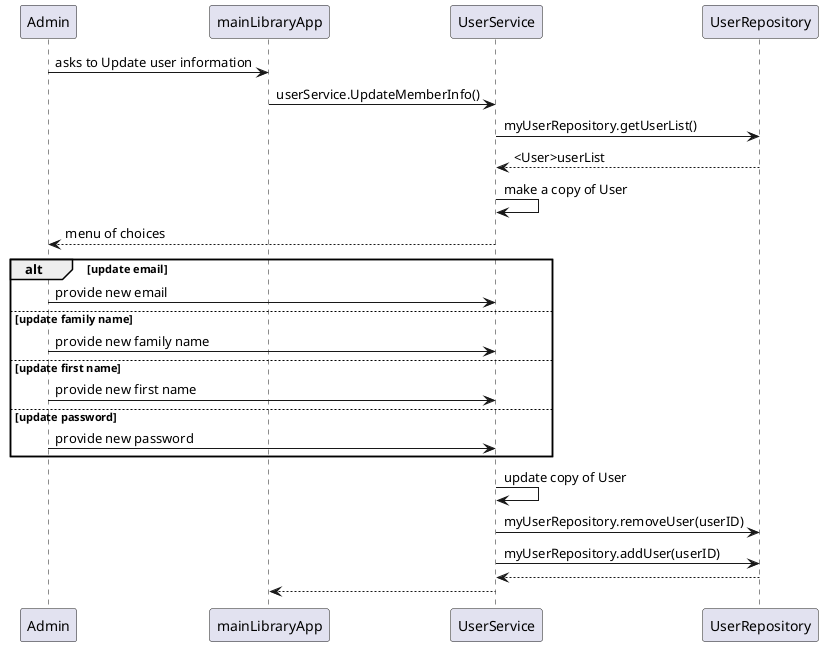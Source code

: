 @startuml

Admin -> mainLibraryApp: asks to Update user information
mainLibraryApp -> UserService:userService.UpdateMemberInfo()

UserService -> UserRepository:myUserRepository.getUserList()
UserService <-- UserRepository:<User>userList
UserService -> UserService: make a copy of User
Admin <--UserService: menu of choices
alt update email
Admin -> UserService: provide new email
else update family name
Admin -> UserService: provide new family name
else update first name
Admin -> UserService: provide new first name
else update password
Admin -> UserService: provide new password
end
UserService -> UserService: update copy of User

UserService -> UserRepository:myUserRepository.removeUser(userID)
UserService -> UserRepository:myUserRepository.addUser(userID)
UserService <-- UserRepository
mainLibraryApp <-- UserService

@enduml